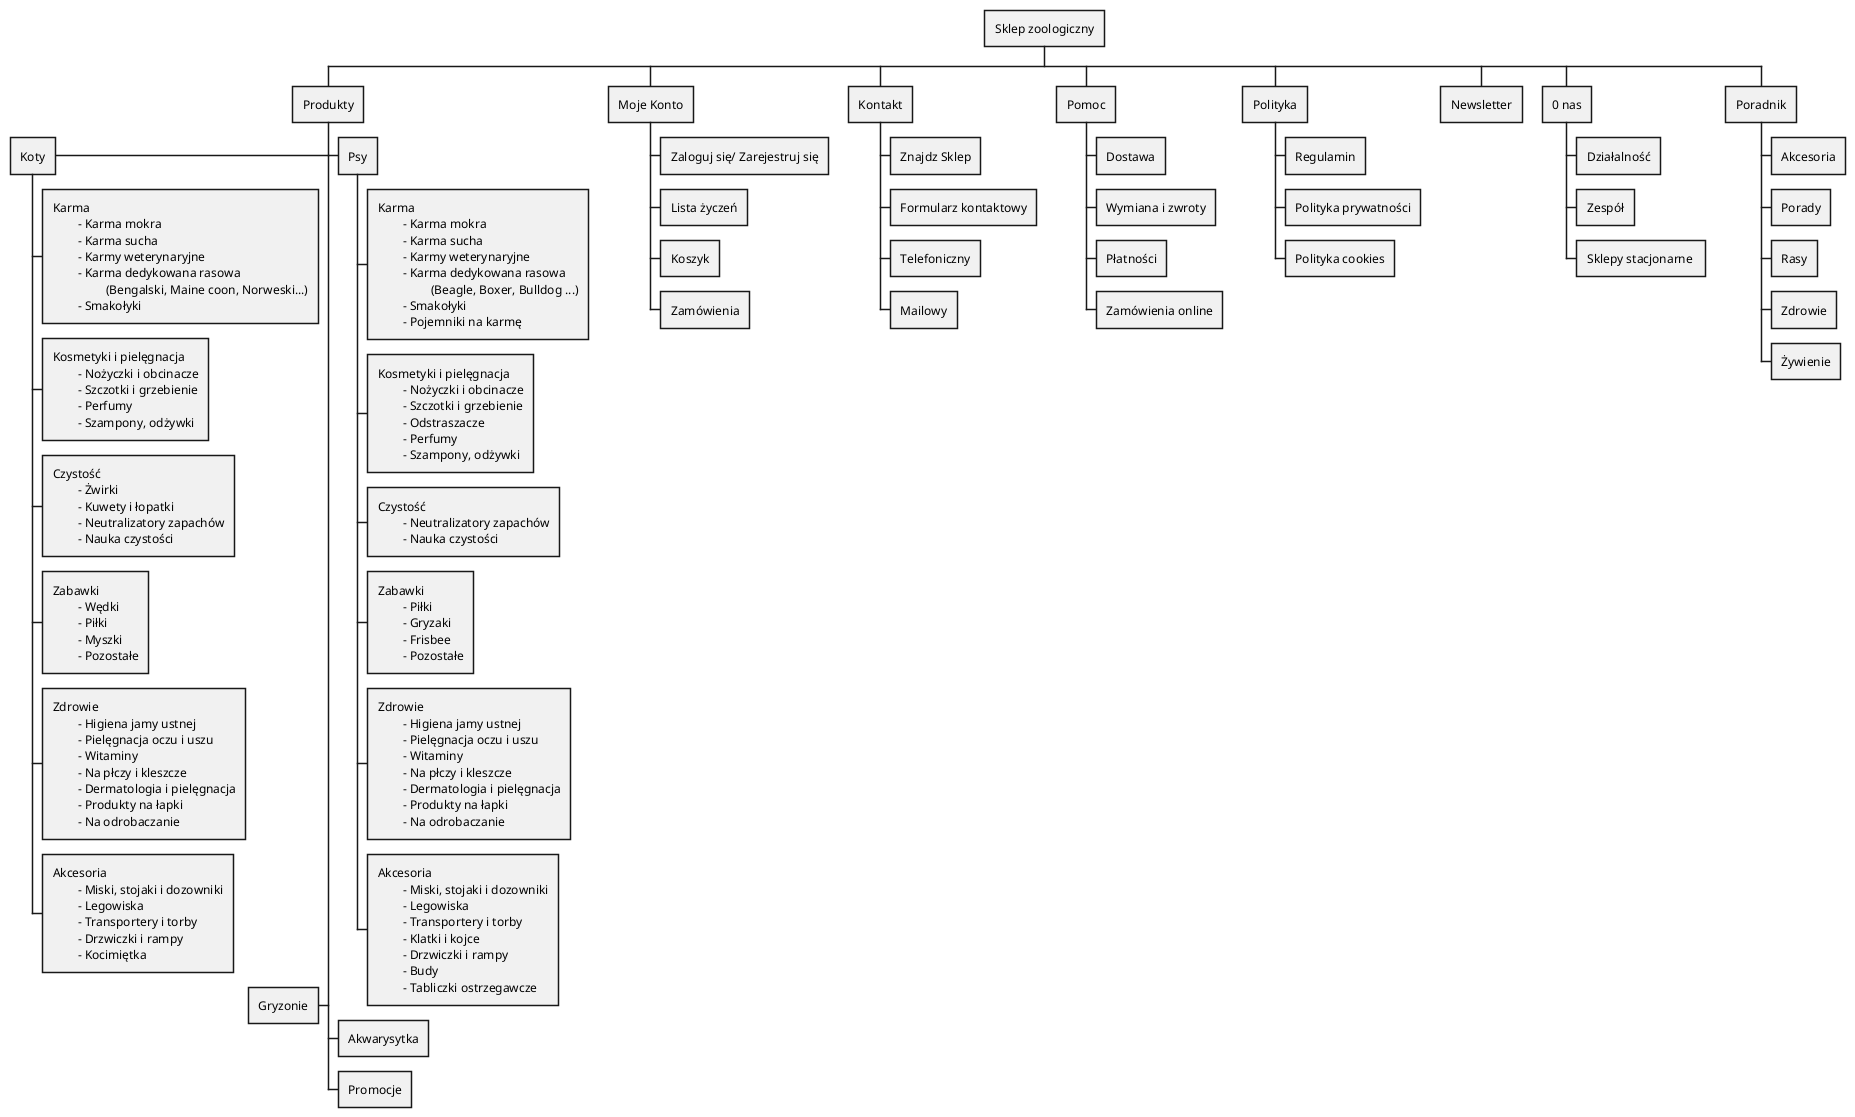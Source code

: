 @startwbs menu

* Sklep zoologiczny

** Produkty

+++ Psy
****:Karma
\t- Karma mokra
\t- Karma sucha
\t- Karmy weterynaryjne
\t- Karma dedykowana rasowa
\t\t (Beagle, Boxer, Bulldog ...)
\t- Smakołyki
\t- Pojemniki na karmę;

****:Kosmetyki i pielęgnacja
\t- Nożyczki i obcinacze
\t- Szczotki i grzebienie
\t- Odstraszacze
\t- Perfumy
\t- Szampony, odżywki;

****:Czystość
\t- Neutralizatory zapachów
\t- Nauka czystości;


****:Zabawki
\t- Piłki
\t- Gryzaki
\t- Frisbee
\t- Pozostałe;

****:Zdrowie
\t- Higiena jamy ustnej
\t- Pielęgnacja oczu i uszu
\t- Witaminy
\t- Na płczy i kleszcze
\t- Dermatologia i pielęgnacja
\t- Produkty na łapki
\t- Na odrobaczanie;

****:Akcesoria
\t- Miski, stojaki i dozowniki
\t- Legowiska
\t- Transportery i torby
\t- Klatki i kojce
\t- Drzwiczki i rampy
\t- Budy
\t- Tabliczki ostrzegawcze;

--- Koty
****:Karma
\t- Karma mokra
\t- Karma sucha
\t- Karmy weterynaryjne
\t- Karma dedykowana rasowa
\t\t (Bengalski, Maine coon, Norweski...)
\t- Smakołyki;

****:Kosmetyki i pielęgnacja
\t- Nożyczki i obcinacze
\t- Szczotki i grzebienie
\t- Perfumy
\t- Szampony, odżywki;

****:Czystość
\t- Żwirki
\t- Kuwety i łopatki
\t- Neutralizatory zapachów
\t- Nauka czystości;

****:Zabawki
\t- Wędki
\t- Piłki
\t- Myszki
\t- Pozostałe;

****:Zdrowie
\t- Higiena jamy ustnej
\t- Pielęgnacja oczu i uszu
\t- Witaminy
\t- Na płczy i kleszcze
\t- Dermatologia i pielęgnacja
\t- Produkty na łapki
\t- Na odrobaczanie;

****:Akcesoria
\t- Miski, stojaki i dozowniki
\t- Legowiska
\t- Transportery i torby
\t- Drzwiczki i rampy
\t- Kocimiętka;






--- Gryzonie
+++ Akwarysytka
*** Promocje

** Moje Konto
*** Zaloguj się/ Zarejestruj się
*** Lista życzeń
*** Koszyk
*** Zamówienia

** Kontakt <<mintGreen>>
*** Znajdz Sklep
*** Formularz kontaktowy
*** Telefoniczny
*** Mailowy

** Pomoc <<mintGreen>>
*** Dostawa
*** Wymiana i zwroty
*** Płatności
*** Zamówienia online

** Polityka <<mintGreen>>
*** Regulamin
*** Polityka prywatności
*** Polityka cookies

** Newsletter <<mintGreen>>

** 0 nas <<mintGreen>>
*** Działalność
*** Zespół
*** Sklepy stacjonarne 


** Poradnik <<oliveGreen>>
*** Akcesoria
*** Porady
*** Rasy
*** Zdrowie
*** Żywienie
 


@endwbs